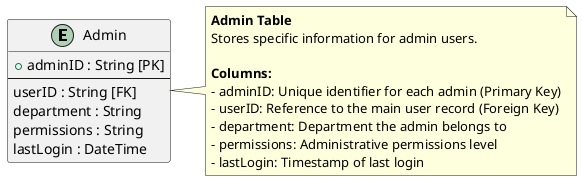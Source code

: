 @startuml
' Admin Table Structure

skinparam entity {
  BackgroundColor #f06292
  BorderColor black
  FontColor black
}

entity "Admin" as Admin {
  + adminID : String [PK]
  --
  userID : String [FK]
  department : String
  permissions : String
  lastLogin : DateTime
}

note right of Admin
  **Admin Table**
  Stores specific information for admin users.
  
  **Columns:**
  - adminID: Unique identifier for each admin (Primary Key)
  - userID: Reference to the main user record (Foreign Key)
  - department: Department the admin belongs to
  - permissions: Administrative permissions level
  - lastLogin: Timestamp of last login
end note

@enduml
